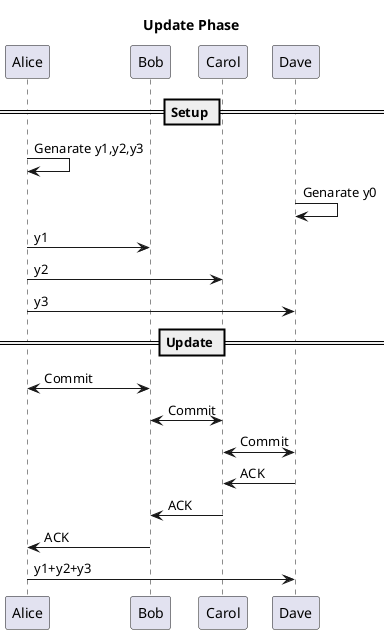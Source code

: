 @startuml
title Update Phase
participant Alice
participant Bob
participant Carol
participant Dave

== Setup ==

Alice -> Alice: Genarate y1,y2,y3
Dave -> Dave: Genarate y0
Alice -> Bob: y1
Alice -> Carol: y2
Alice -> Dave: y3

== Update ==

Alice <-> Bob: Commit
Bob <-> Carol: Commit
Carol <-> Dave: Commit

Dave -> Carol: ACK
Carol -> Bob: ACK
Bob -> Alice: ACK

Alice -> Dave: y1+y2+y3

@enduml
